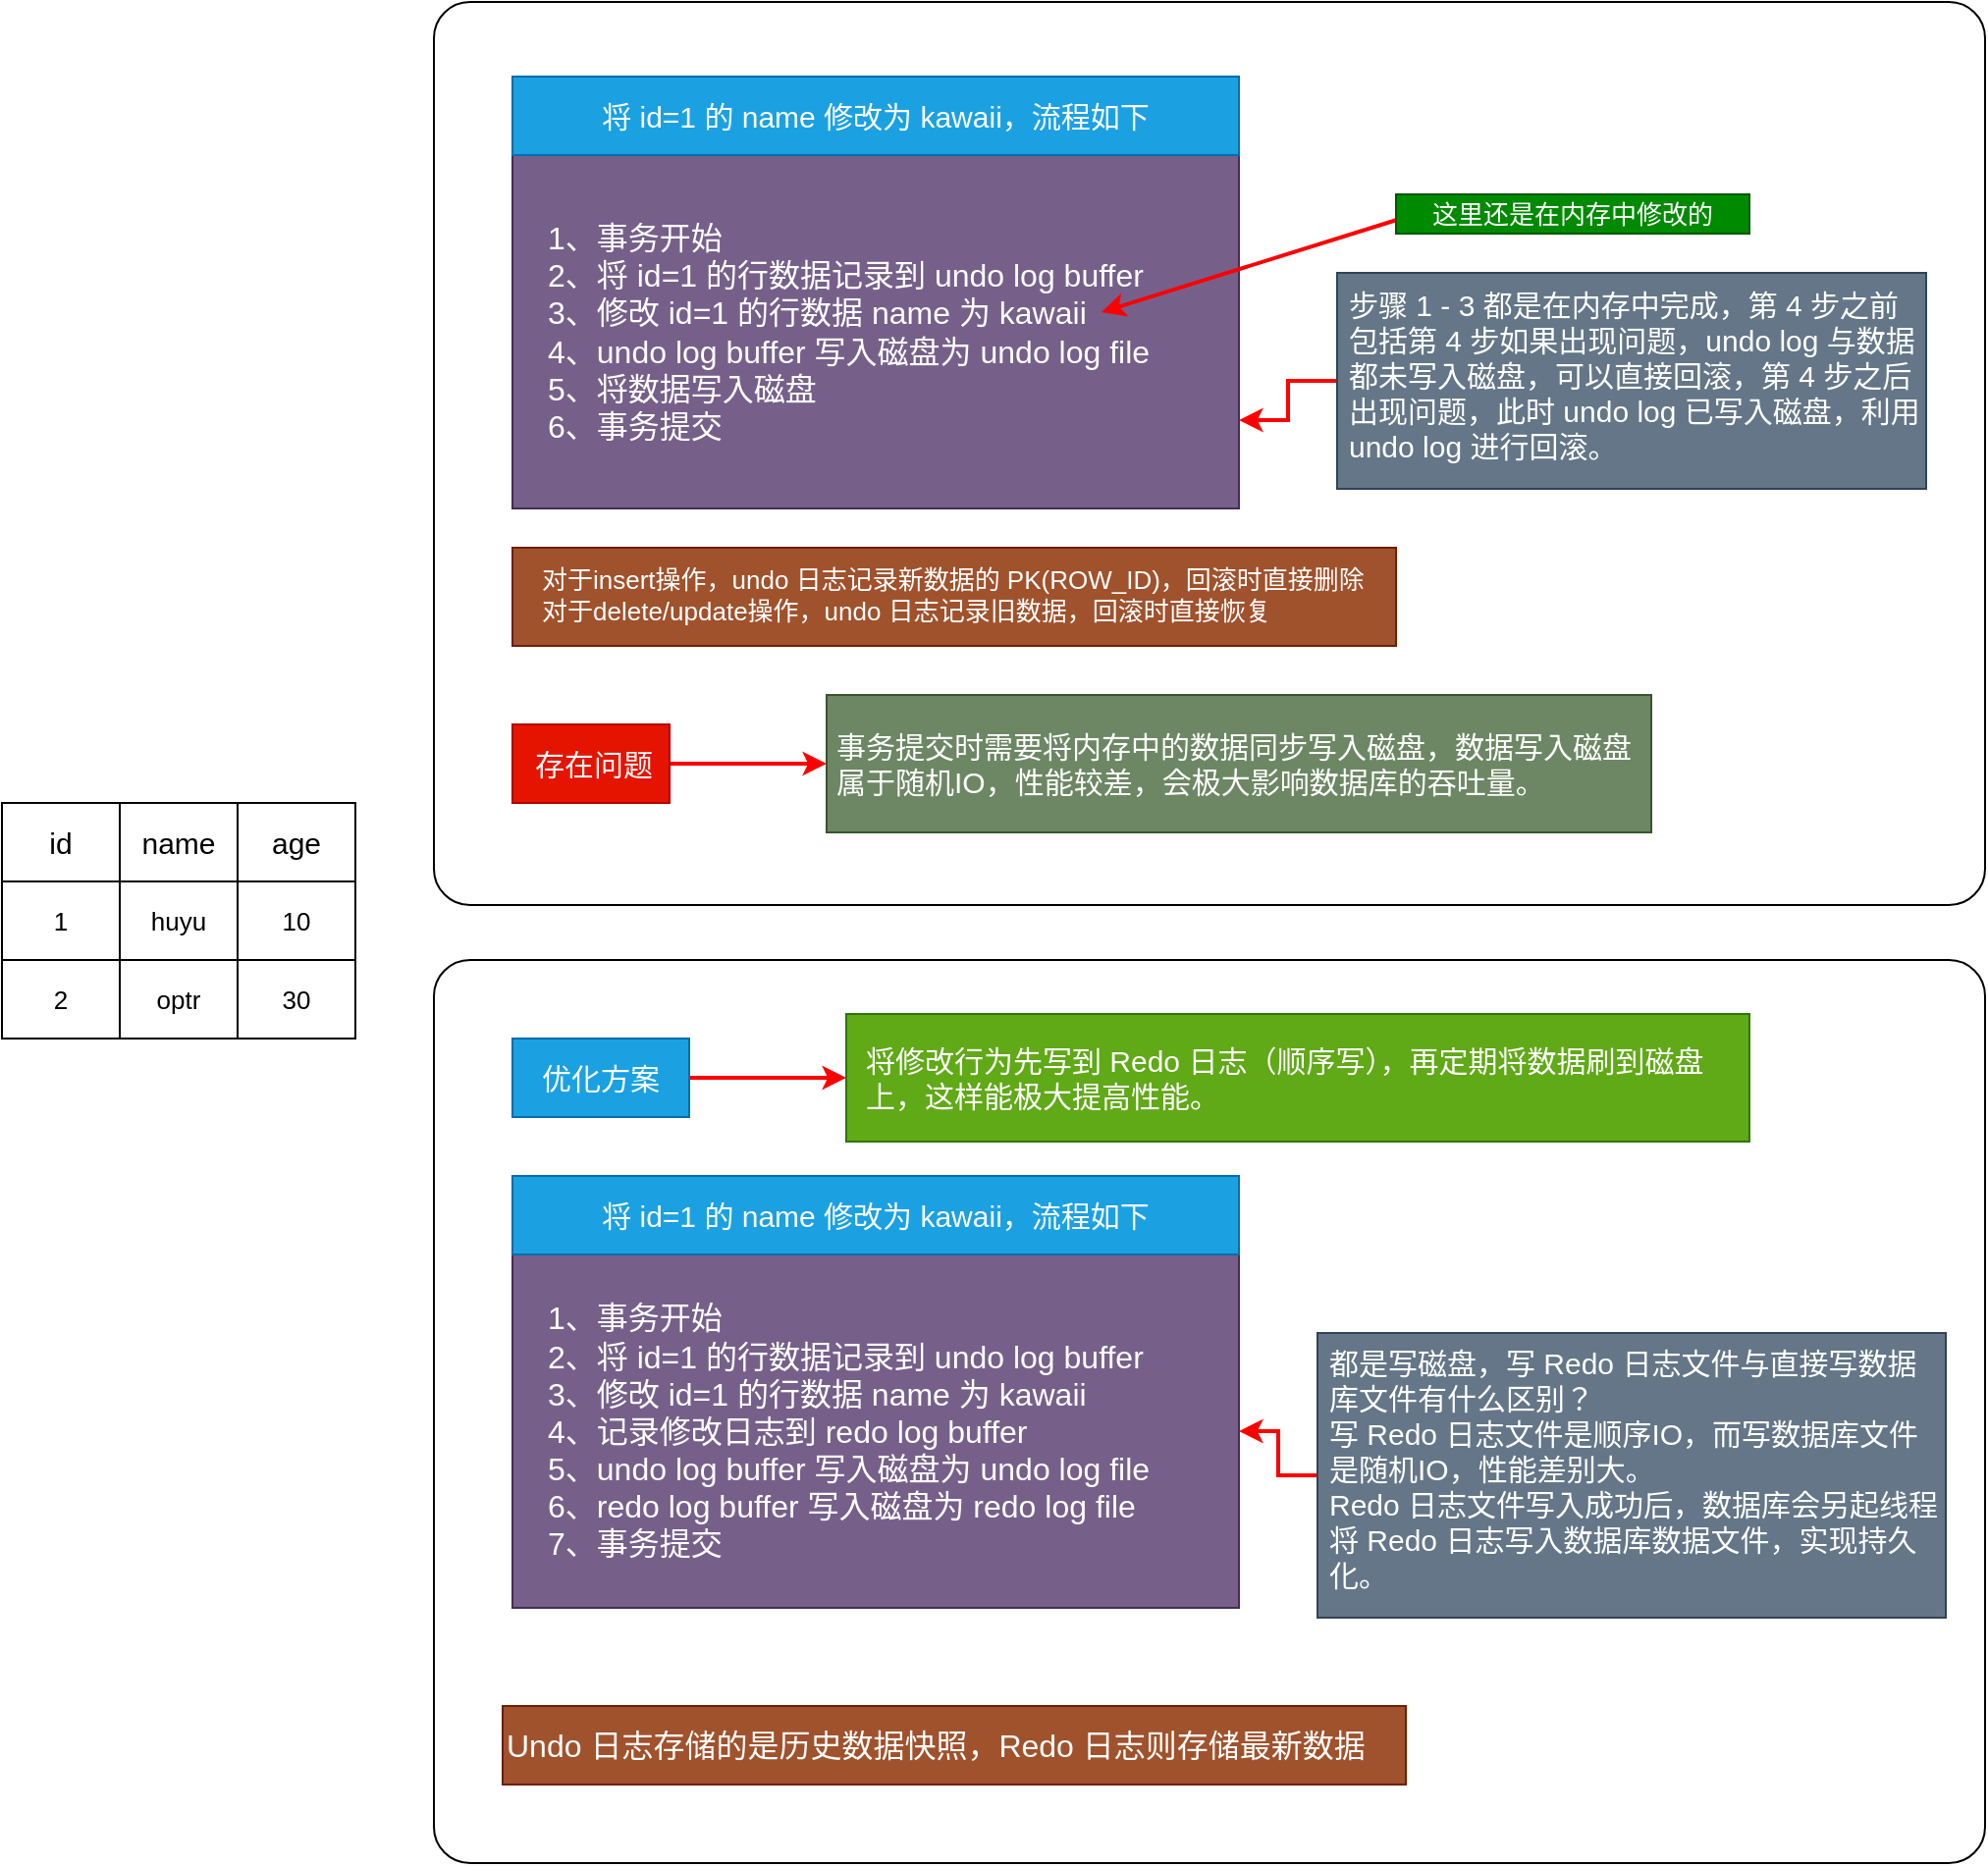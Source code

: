 <mxfile version="14.3.2" type="github">
  <diagram id="W1qJ5S1aCYu_Js1Z4FUn" name="第 1 页">
    <mxGraphModel dx="1422" dy="762" grid="1" gridSize="10" guides="1" tooltips="1" connect="1" arrows="1" fold="1" page="1" pageScale="1" pageWidth="6500" pageHeight="4500" math="0" shadow="0">
      <root>
        <mxCell id="0" />
        <mxCell id="1" parent="0" />
        <mxCell id="O_CyK5du5Dp2RkUTYjch-45" value="" style="rounded=1;whiteSpace=wrap;html=1;fontSize=13;align=left;arcSize=4;" vertex="1" parent="1">
          <mxGeometry x="730" y="192" width="790" height="460" as="geometry" />
        </mxCell>
        <mxCell id="O_CyK5du5Dp2RkUTYjch-1" value="" style="shape=table;html=1;whiteSpace=wrap;startSize=0;container=1;collapsible=0;childLayout=tableLayout;fontSize=14;" vertex="1" parent="1">
          <mxGeometry x="510" y="600" width="180" height="120" as="geometry" />
        </mxCell>
        <mxCell id="O_CyK5du5Dp2RkUTYjch-16" style="shape=partialRectangle;html=1;whiteSpace=wrap;collapsible=0;dropTarget=0;pointerEvents=0;fillColor=none;top=0;left=0;bottom=0;right=0;points=[[0,0.5],[1,0.5]];portConstraint=eastwest;" vertex="1" parent="O_CyK5du5Dp2RkUTYjch-1">
          <mxGeometry width="180" height="40" as="geometry" />
        </mxCell>
        <mxCell id="O_CyK5du5Dp2RkUTYjch-17" value="&lt;font style=&quot;font-size: 15px&quot;&gt;id&lt;/font&gt;" style="shape=partialRectangle;html=1;whiteSpace=wrap;connectable=0;fillColor=none;top=0;left=0;bottom=0;right=0;overflow=hidden;" vertex="1" parent="O_CyK5du5Dp2RkUTYjch-16">
          <mxGeometry width="60" height="40" as="geometry" />
        </mxCell>
        <mxCell id="O_CyK5du5Dp2RkUTYjch-18" value="&lt;font style=&quot;font-size: 15px&quot;&gt;name&lt;/font&gt;" style="shape=partialRectangle;html=1;whiteSpace=wrap;connectable=0;fillColor=none;top=0;left=0;bottom=0;right=0;overflow=hidden;" vertex="1" parent="O_CyK5du5Dp2RkUTYjch-16">
          <mxGeometry x="60" width="60" height="40" as="geometry" />
        </mxCell>
        <mxCell id="O_CyK5du5Dp2RkUTYjch-22" value="&lt;font style=&quot;font-size: 15px&quot;&gt;age&lt;/font&gt;" style="shape=partialRectangle;html=1;whiteSpace=wrap;connectable=0;fillColor=none;top=0;left=0;bottom=0;right=0;overflow=hidden;" vertex="1" parent="O_CyK5du5Dp2RkUTYjch-16">
          <mxGeometry x="120" width="60" height="40" as="geometry" />
        </mxCell>
        <mxCell id="O_CyK5du5Dp2RkUTYjch-2" value="" style="shape=partialRectangle;html=1;whiteSpace=wrap;collapsible=0;dropTarget=0;pointerEvents=0;fillColor=none;top=0;left=0;bottom=0;right=0;points=[[0,0.5],[1,0.5]];portConstraint=eastwest;" vertex="1" parent="O_CyK5du5Dp2RkUTYjch-1">
          <mxGeometry y="40" width="180" height="40" as="geometry" />
        </mxCell>
        <mxCell id="O_CyK5du5Dp2RkUTYjch-3" value="1" style="shape=partialRectangle;html=1;whiteSpace=wrap;connectable=0;fillColor=none;top=0;left=0;bottom=0;right=0;overflow=hidden;fontSize=13;" vertex="1" parent="O_CyK5du5Dp2RkUTYjch-2">
          <mxGeometry width="60" height="40" as="geometry" />
        </mxCell>
        <mxCell id="O_CyK5du5Dp2RkUTYjch-19" value="&lt;font style=&quot;font-size: 13px&quot;&gt;huyu&lt;/font&gt;" style="shape=partialRectangle;html=1;whiteSpace=wrap;connectable=0;fillColor=none;top=0;left=0;bottom=0;right=0;overflow=hidden;" vertex="1" parent="O_CyK5du5Dp2RkUTYjch-2">
          <mxGeometry x="60" width="60" height="40" as="geometry" />
        </mxCell>
        <mxCell id="O_CyK5du5Dp2RkUTYjch-23" value="&lt;font style=&quot;font-size: 13px&quot;&gt;10&lt;/font&gt;" style="shape=partialRectangle;html=1;whiteSpace=wrap;connectable=0;fillColor=none;top=0;left=0;bottom=0;right=0;overflow=hidden;" vertex="1" parent="O_CyK5du5Dp2RkUTYjch-2">
          <mxGeometry x="120" width="60" height="40" as="geometry" />
        </mxCell>
        <mxCell id="O_CyK5du5Dp2RkUTYjch-6" value="" style="shape=partialRectangle;html=1;whiteSpace=wrap;collapsible=0;dropTarget=0;pointerEvents=0;fillColor=none;top=0;left=0;bottom=0;right=0;points=[[0,0.5],[1,0.5]];portConstraint=eastwest;" vertex="1" parent="O_CyK5du5Dp2RkUTYjch-1">
          <mxGeometry y="80" width="180" height="40" as="geometry" />
        </mxCell>
        <mxCell id="O_CyK5du5Dp2RkUTYjch-7" value="&lt;font style=&quot;font-size: 13px&quot;&gt;2&lt;/font&gt;" style="shape=partialRectangle;html=1;whiteSpace=wrap;connectable=0;fillColor=none;top=0;left=0;bottom=0;right=0;overflow=hidden;" vertex="1" parent="O_CyK5du5Dp2RkUTYjch-6">
          <mxGeometry width="60" height="40" as="geometry" />
        </mxCell>
        <mxCell id="O_CyK5du5Dp2RkUTYjch-20" value="&lt;font style=&quot;font-size: 13px&quot;&gt;optr&lt;/font&gt;" style="shape=partialRectangle;html=1;whiteSpace=wrap;connectable=0;fillColor=none;top=0;left=0;bottom=0;right=0;overflow=hidden;" vertex="1" parent="O_CyK5du5Dp2RkUTYjch-6">
          <mxGeometry x="60" width="60" height="40" as="geometry" />
        </mxCell>
        <mxCell id="O_CyK5du5Dp2RkUTYjch-24" value="&lt;font style=&quot;font-size: 13px&quot;&gt;30&lt;/font&gt;" style="shape=partialRectangle;html=1;whiteSpace=wrap;connectable=0;fillColor=none;top=0;left=0;bottom=0;right=0;overflow=hidden;" vertex="1" parent="O_CyK5du5Dp2RkUTYjch-6">
          <mxGeometry x="120" width="60" height="40" as="geometry" />
        </mxCell>
        <mxCell id="O_CyK5du5Dp2RkUTYjch-35" value="1、事务开始&lt;br style=&quot;font-size: 16px;&quot;&gt;&lt;font color=&quot;#ffffff&quot; style=&quot;font-size: 16px;&quot;&gt;&lt;span style=&quot;font-family: &amp;quot;microsoft yahei&amp;quot; , &amp;quot;helvetica&amp;quot; , &amp;quot;arial&amp;quot; , &amp;quot;lucida grande&amp;quot; , &amp;quot;tahoma&amp;quot; , sans-serif ; font-size: 16px ; text-align: justify ; text-indent: 32px&quot;&gt;2、将&amp;nbsp;&lt;/span&gt;id=1&lt;span style=&quot;font-family: &amp;quot;microsoft yahei&amp;quot; , &amp;quot;helvetica&amp;quot; , &amp;quot;arial&amp;quot; , &amp;quot;lucida grande&amp;quot; , &amp;quot;tahoma&amp;quot; , sans-serif ; font-size: 16px ; text-align: justify ; text-indent: 32px&quot;&gt;&amp;nbsp;的行数据记录到 undo log buffer&lt;/span&gt;&lt;br style=&quot;box-sizing: border-box ; font-family: &amp;quot;microsoft yahei&amp;quot; , &amp;quot;helvetica&amp;quot; , &amp;quot;arial&amp;quot; , &amp;quot;lucida grande&amp;quot; , &amp;quot;tahoma&amp;quot; , sans-serif ; font-size: 16px ; text-align: justify ; text-indent: 32px&quot;&gt;&lt;span style=&quot;font-family: &amp;quot;microsoft yahei&amp;quot; , &amp;quot;helvetica&amp;quot; , &amp;quot;arial&amp;quot; , &amp;quot;lucida grande&amp;quot; , &amp;quot;tahoma&amp;quot; , sans-serif ; font-size: 16px ; text-align: justify ; text-indent: 32px&quot;&gt;3、修改&amp;nbsp;&lt;/span&gt;id=1&lt;span style=&quot;font-family: &amp;quot;microsoft yahei&amp;quot; , &amp;quot;helvetica&amp;quot; , &amp;quot;arial&amp;quot; , &amp;quot;lucida grande&amp;quot; , &amp;quot;tahoma&amp;quot; , sans-serif ; font-size: 16px ; text-align: justify ; text-indent: 32px&quot;&gt;&amp;nbsp;的行数据&amp;nbsp;&lt;/span&gt;name&lt;span style=&quot;font-family: &amp;quot;microsoft yahei&amp;quot; , &amp;quot;helvetica&amp;quot; , &amp;quot;arial&amp;quot; , &amp;quot;lucida grande&amp;quot; , &amp;quot;tahoma&amp;quot; , sans-serif ; font-size: 16px ; text-align: justify ; text-indent: 32px&quot;&gt;&amp;nbsp;为&amp;nbsp;&lt;/span&gt;kawaii&lt;br style=&quot;box-sizing: border-box ; font-family: &amp;quot;microsoft yahei&amp;quot; , &amp;quot;helvetica&amp;quot; , &amp;quot;arial&amp;quot; , &amp;quot;lucida grande&amp;quot; , &amp;quot;tahoma&amp;quot; , sans-serif ; font-size: 16px ; text-align: justify ; text-indent: 32px&quot;&gt;&lt;span style=&quot;font-family: &amp;quot;microsoft yahei&amp;quot; , &amp;quot;helvetica&amp;quot; , &amp;quot;arial&amp;quot; , &amp;quot;lucida grande&amp;quot; , &amp;quot;tahoma&amp;quot; , sans-serif ; font-size: 16px ; text-align: justify ; text-indent: 32px&quot;&gt;4、undo log buffer 写入磁盘为 undo log file&lt;/span&gt;&lt;br style=&quot;box-sizing: border-box ; font-family: &amp;quot;microsoft yahei&amp;quot; , &amp;quot;helvetica&amp;quot; , &amp;quot;arial&amp;quot; , &amp;quot;lucida grande&amp;quot; , &amp;quot;tahoma&amp;quot; , sans-serif ; font-size: 16px ; text-align: justify ; text-indent: 32px&quot;&gt;&lt;span style=&quot;font-family: &amp;quot;microsoft yahei&amp;quot; , &amp;quot;helvetica&amp;quot; , &amp;quot;arial&amp;quot; , &amp;quot;lucida grande&amp;quot; , &amp;quot;tahoma&amp;quot; , sans-serif ; font-size: 16px ; text-align: justify ; text-indent: 32px&quot;&gt;5、将数据写入磁盘&lt;/span&gt;&lt;br style=&quot;box-sizing: border-box ; font-family: &amp;quot;microsoft yahei&amp;quot; , &amp;quot;helvetica&amp;quot; , &amp;quot;arial&amp;quot; , &amp;quot;lucida grande&amp;quot; , &amp;quot;tahoma&amp;quot; , sans-serif ; font-size: 16px ; text-align: justify ; text-indent: 32px&quot;&gt;&lt;span style=&quot;font-family: &amp;quot;microsoft yahei&amp;quot; , &amp;quot;helvetica&amp;quot; , &amp;quot;arial&amp;quot; , &amp;quot;lucida grande&amp;quot; , &amp;quot;tahoma&amp;quot; , sans-serif ; font-size: 16px ; text-align: justify ; text-indent: 32px&quot;&gt;6、事务提交&lt;/span&gt;&lt;/font&gt;" style="text;html=1;strokeColor=#432D57;fillColor=#76608a;align=left;verticalAlign=middle;whiteSpace=wrap;rounded=0;fontSize=16;fontColor=#ffffff;spacingRight=0;spacing=2;spacingLeft=16;" vertex="1" parent="1">
          <mxGeometry x="770" y="270" width="370" height="180" as="geometry" />
        </mxCell>
        <mxCell id="O_CyK5du5Dp2RkUTYjch-36" value="&lt;div&gt;将 id=1 的 name 修改为 kawaii，流程如下&lt;/div&gt;" style="text;html=1;strokeColor=#006EAF;fillColor=#1ba1e2;align=center;verticalAlign=middle;whiteSpace=wrap;rounded=0;fontSize=15;fontColor=#ffffff;labelPosition=center;verticalLabelPosition=middle;" vertex="1" parent="1">
          <mxGeometry x="770" y="230" width="370" height="40" as="geometry" />
        </mxCell>
        <mxCell id="O_CyK5du5Dp2RkUTYjch-37" value="" style="endArrow=classic;html=1;fontSize=13;flowAnimation=0;fillColor=#a20025;strokeColor=#FF0000;strokeWidth=2;" edge="1" parent="1">
          <mxGeometry width="50" height="50" relative="1" as="geometry">
            <mxPoint x="1230" y="300" as="sourcePoint" />
            <mxPoint x="1070" y="350" as="targetPoint" />
          </mxGeometry>
        </mxCell>
        <mxCell id="O_CyK5du5Dp2RkUTYjch-38" value="这里还是在内存中修改的" style="text;html=1;strokeColor=#005700;fillColor=#008a00;align=center;verticalAlign=middle;whiteSpace=wrap;rounded=0;fontSize=13;fontColor=#ffffff;" vertex="1" parent="1">
          <mxGeometry x="1220" y="290" width="180" height="20" as="geometry" />
        </mxCell>
        <mxCell id="O_CyK5du5Dp2RkUTYjch-40" style="edgeStyle=orthogonalEdgeStyle;rounded=0;orthogonalLoop=1;jettySize=auto;html=1;exitX=0;exitY=0.5;exitDx=0;exitDy=0;entryX=1;entryY=0.75;entryDx=0;entryDy=0;strokeColor=#FF0000;strokeWidth=2;fontSize=13;" edge="1" parent="1" source="O_CyK5du5Dp2RkUTYjch-39" target="O_CyK5du5Dp2RkUTYjch-35">
          <mxGeometry relative="1" as="geometry" />
        </mxCell>
        <mxCell id="O_CyK5du5Dp2RkUTYjch-39" value="&lt;div&gt;步骤 1 - 3 都是在内存中完成，第 4 步之前包括第 4 步如果出现问题，undo log 与数据都未写入磁盘，可以直接回滚，第 4 步之后出现问题，此时 undo log 已写入磁盘，利用 undo log 进行回滚。&lt;/div&gt;&lt;div&gt;&lt;br&gt;&lt;/div&gt;" style="text;html=1;strokeColor=#314354;fillColor=#647687;align=left;verticalAlign=middle;whiteSpace=wrap;rounded=0;fontSize=15;spacingLeft=4;fontColor=#ffffff;spacingTop=11;" vertex="1" parent="1">
          <mxGeometry x="1190" y="330" width="300" height="110" as="geometry" />
        </mxCell>
        <mxCell id="O_CyK5du5Dp2RkUTYjch-41" value="&lt;div&gt;对于insert操作，undo 日志记录新数据的 PK(ROW_ID)，回滚时直接删除&lt;/div&gt;&lt;div&gt;对于delete/update操作，undo 日志记录旧数据，回滚时直接恢复&lt;/div&gt;&lt;div&gt;&lt;br&gt;&lt;/div&gt;" style="text;html=1;strokeColor=#6D1F00;fillColor=#a0522d;align=left;verticalAlign=middle;whiteSpace=wrap;rounded=0;fontSize=13;spacingTop=14;spacingLeft=13;fontColor=#ffffff;" vertex="1" parent="1">
          <mxGeometry x="770" y="470" width="450" height="50" as="geometry" />
        </mxCell>
        <mxCell id="O_CyK5du5Dp2RkUTYjch-44" value="" style="edgeStyle=orthogonalEdgeStyle;rounded=0;orthogonalLoop=1;jettySize=auto;html=1;strokeColor=#FF0000;strokeWidth=2;fontSize=13;" edge="1" parent="1" source="O_CyK5du5Dp2RkUTYjch-42" target="O_CyK5du5Dp2RkUTYjch-43">
          <mxGeometry relative="1" as="geometry" />
        </mxCell>
        <mxCell id="O_CyK5du5Dp2RkUTYjch-42" value="&lt;div&gt;存在问题&lt;/div&gt;" style="text;html=1;strokeColor=#B20000;fillColor=#e51400;align=center;verticalAlign=middle;whiteSpace=wrap;rounded=0;fontSize=15;fontColor=#ffffff;spacingLeft=3;" vertex="1" parent="1">
          <mxGeometry x="770" y="560" width="80" height="40" as="geometry" />
        </mxCell>
        <mxCell id="O_CyK5du5Dp2RkUTYjch-43" value="&lt;div&gt;事务提交时需要将内存中的数据同步写入磁盘，数据写入磁盘属于随机IO，性能较差，会极大影响数据库的吞吐量。&lt;/div&gt;" style="text;html=1;strokeColor=#3A5431;fillColor=#6d8764;align=left;verticalAlign=middle;whiteSpace=wrap;rounded=0;fontSize=15;spacingLeft=3;fontColor=#ffffff;" vertex="1" parent="1">
          <mxGeometry x="930" y="545" width="420" height="70" as="geometry" />
        </mxCell>
        <mxCell id="O_CyK5du5Dp2RkUTYjch-47" value="" style="rounded=1;whiteSpace=wrap;html=1;fontSize=13;align=left;arcSize=4;" vertex="1" parent="1">
          <mxGeometry x="730" y="680" width="790" height="460" as="geometry" />
        </mxCell>
        <mxCell id="O_CyK5du5Dp2RkUTYjch-48" value="&lt;div style=&quot;font-size: 16px;&quot;&gt;1、事务开始&lt;/div&gt;&lt;div style=&quot;font-size: 16px;&quot;&gt;2、将 id=1 的行数据记录到 undo log buffer&lt;/div&gt;&lt;div style=&quot;font-size: 16px;&quot;&gt;3、修改 id=1 的行数据 name 为 kawaii&lt;/div&gt;&lt;div style=&quot;font-size: 16px;&quot;&gt;4、记录修改日志到 redo log buffer&lt;/div&gt;&lt;div style=&quot;font-size: 16px;&quot;&gt;5、undo log buffer 写入磁盘为 undo log file&lt;/div&gt;&lt;div style=&quot;font-size: 16px;&quot;&gt;6、redo log buffer 写入磁盘为 redo log file&lt;/div&gt;&lt;div style=&quot;font-size: 16px;&quot;&gt;7、事务提交&lt;/div&gt;" style="text;html=1;strokeColor=#432D57;fillColor=#76608a;align=left;verticalAlign=middle;whiteSpace=wrap;rounded=0;fontSize=16;fontColor=#ffffff;spacingRight=0;spacing=2;spacingLeft=16;" vertex="1" parent="1">
          <mxGeometry x="770" y="830" width="370" height="180" as="geometry" />
        </mxCell>
        <mxCell id="O_CyK5du5Dp2RkUTYjch-49" value="&lt;div&gt;将 id=1 的 name 修改为 kawaii，流程如下&lt;/div&gt;" style="text;html=1;strokeColor=#006EAF;fillColor=#1ba1e2;align=center;verticalAlign=middle;whiteSpace=wrap;rounded=0;fontSize=15;fontColor=#ffffff;labelPosition=center;verticalLabelPosition=middle;" vertex="1" parent="1">
          <mxGeometry x="770" y="790" width="370" height="40" as="geometry" />
        </mxCell>
        <mxCell id="O_CyK5du5Dp2RkUTYjch-52" value="" style="edgeStyle=orthogonalEdgeStyle;rounded=0;orthogonalLoop=1;jettySize=auto;html=1;strokeColor=#FF0000;strokeWidth=2;fontSize=13;" edge="1" parent="1" source="O_CyK5du5Dp2RkUTYjch-50" target="O_CyK5du5Dp2RkUTYjch-51">
          <mxGeometry relative="1" as="geometry" />
        </mxCell>
        <mxCell id="O_CyK5du5Dp2RkUTYjch-50" value="&lt;div&gt;优化方案&lt;/div&gt;" style="text;html=1;strokeColor=#006EAF;fillColor=#1ba1e2;align=center;verticalAlign=middle;whiteSpace=wrap;rounded=0;fontSize=15;fontColor=#ffffff;" vertex="1" parent="1">
          <mxGeometry x="770" y="720" width="90" height="40" as="geometry" />
        </mxCell>
        <mxCell id="O_CyK5du5Dp2RkUTYjch-51" value="&lt;div&gt;将修改行为先写到 Redo 日志（顺序写），再定期将数据刷到磁盘上，这样能极大提高性能。&lt;/div&gt;" style="text;html=1;strokeColor=#2D7600;fillColor=#60a917;align=left;verticalAlign=middle;whiteSpace=wrap;rounded=0;fontSize=15;fontColor=#ffffff;spacingLeft=8;" vertex="1" parent="1">
          <mxGeometry x="940" y="707.5" width="460" height="65" as="geometry" />
        </mxCell>
        <mxCell id="O_CyK5du5Dp2RkUTYjch-54" value="" style="edgeStyle=orthogonalEdgeStyle;rounded=0;orthogonalLoop=1;jettySize=auto;html=1;strokeColor=#FF0000;strokeWidth=2;fontSize=16;" edge="1" parent="1" source="O_CyK5du5Dp2RkUTYjch-53" target="O_CyK5du5Dp2RkUTYjch-48">
          <mxGeometry relative="1" as="geometry" />
        </mxCell>
        <mxCell id="O_CyK5du5Dp2RkUTYjch-53" value="&lt;div&gt;&lt;div&gt;都是写磁盘，写 Redo 日志文件与直接写数据库文件有什么区别？&lt;/div&gt;&lt;div&gt;写 Redo 日志文件是顺序IO，而写数据库文件是随机IO，性能差别大。&lt;/div&gt;&lt;div&gt;Redo 日志文件写入成功后，数据库会另起线程将 Redo 日志写入数据库数据文件，实现持久化。&lt;/div&gt;&lt;/div&gt;&lt;div&gt;&lt;br&gt;&lt;/div&gt;" style="text;html=1;strokeColor=#314354;fillColor=#647687;align=left;verticalAlign=middle;whiteSpace=wrap;rounded=0;fontSize=15;spacingLeft=4;fontColor=#ffffff;spacingTop=11;" vertex="1" parent="1">
          <mxGeometry x="1180" y="870" width="320" height="145" as="geometry" />
        </mxCell>
        <mxCell id="O_CyK5du5Dp2RkUTYjch-55" value="&lt;div&gt;Undo 日志存储的是历史数据快照，Redo 日志则存储最新数据&lt;/div&gt;" style="text;html=1;strokeColor=#6D1F00;fillColor=#a0522d;align=left;verticalAlign=middle;whiteSpace=wrap;rounded=0;fontSize=16;fontColor=#ffffff;" vertex="1" parent="1">
          <mxGeometry x="765" y="1060" width="460" height="40" as="geometry" />
        </mxCell>
      </root>
    </mxGraphModel>
  </diagram>
</mxfile>
